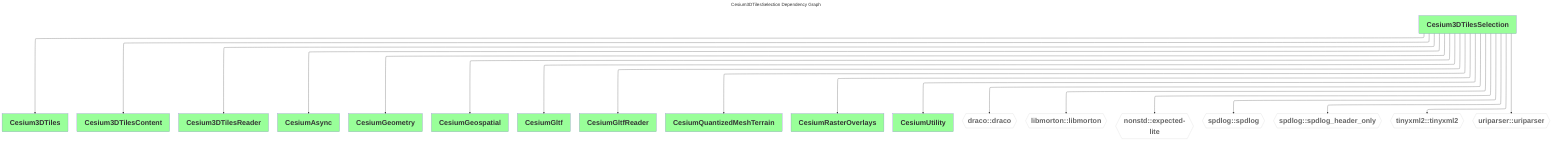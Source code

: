---
comment: This file was generated by dep-graph-gen. DO NOT EDIT THIS FILE!
config:
  layout: elk
title: Cesium3DTilesSelection Dependency Graph
---
graph TD
  classDef dependencyNode fill:#fff,stroke:#ccc,color:#666,font-weight:bold,font-size:28px
  classDef libraryNode fill:#9f9,font-weight:bold,font-size:28px
  Cesium3DTilesSelection[Cesium3DTilesSelection] --> Cesium3DTiles[Cesium3DTiles]
  Cesium3DTilesSelection[Cesium3DTilesSelection] --> Cesium3DTilesContent[Cesium3DTilesContent]
  Cesium3DTilesSelection[Cesium3DTilesSelection] --> Cesium3DTilesReader[Cesium3DTilesReader]
  Cesium3DTilesSelection[Cesium3DTilesSelection] --> CesiumAsync[CesiumAsync]
  Cesium3DTilesSelection[Cesium3DTilesSelection] --> CesiumGeometry[CesiumGeometry]
  Cesium3DTilesSelection[Cesium3DTilesSelection] --> CesiumGeospatial[CesiumGeospatial]
  Cesium3DTilesSelection[Cesium3DTilesSelection] --> CesiumGltf[CesiumGltf]
  Cesium3DTilesSelection[Cesium3DTilesSelection] --> CesiumGltfReader[CesiumGltfReader]
  Cesium3DTilesSelection[Cesium3DTilesSelection] --> CesiumQuantizedMeshTerrain[CesiumQuantizedMeshTerrain]
  Cesium3DTilesSelection[Cesium3DTilesSelection] --> CesiumRasterOverlays[CesiumRasterOverlays]
  Cesium3DTilesSelection[Cesium3DTilesSelection] --> CesiumUtility[CesiumUtility]
  Cesium3DTilesSelection[Cesium3DTilesSelection] --> draco_draco{{draco::draco}}
  Cesium3DTilesSelection[Cesium3DTilesSelection] --> libmorton_libmorton{{libmorton::libmorton}}
  Cesium3DTilesSelection[Cesium3DTilesSelection] --> nonstd_expected-lite{{nonstd::expected-lite}}
  Cesium3DTilesSelection[Cesium3DTilesSelection] --> spdlog_spdlog{{spdlog::spdlog}}
  Cesium3DTilesSelection[Cesium3DTilesSelection] --> spdlog_spdlog_header_only{{spdlog::spdlog_header_only}}
  Cesium3DTilesSelection[Cesium3DTilesSelection] --> tinyxml2_tinyxml2{{tinyxml2::tinyxml2}}
  Cesium3DTilesSelection[Cesium3DTilesSelection] --> uriparser_uriparser{{uriparser::uriparser}}
  class draco_draco,libmorton_libmorton,nonstd_expected-lite,spdlog_spdlog,spdlog_spdlog_header_only,tinyxml2_tinyxml2,uriparser_uriparser dependencyNode
  class Cesium3DTiles,Cesium3DTilesContent,Cesium3DTilesReader,CesiumAsync,CesiumGeometry,CesiumGeospatial,CesiumGltf,CesiumGltfReader,CesiumQuantizedMeshTerrain,CesiumRasterOverlays,CesiumUtility,Cesium3DTilesSelection libraryNode